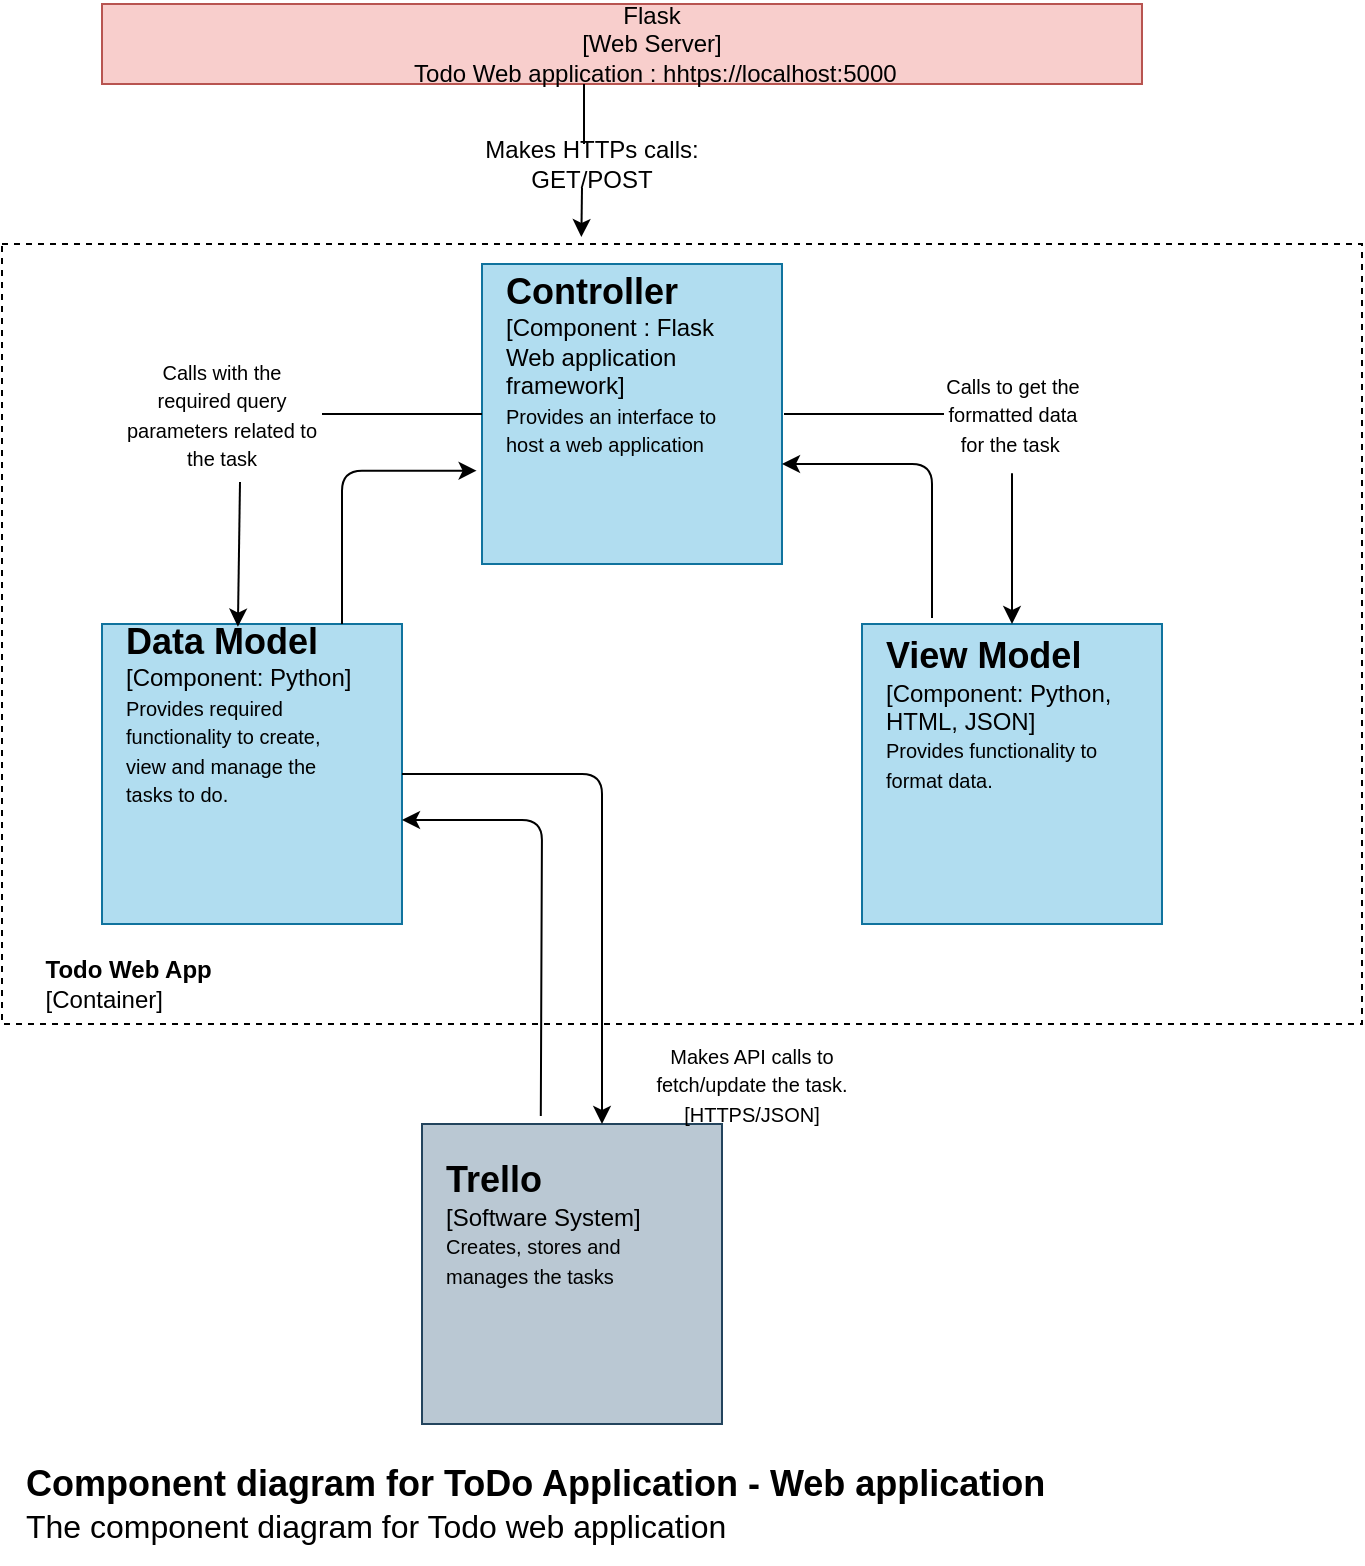 <mxfile version="14.7.6" type="device"><diagram id="FW4MzqpD1bi7_bXe_OW3" name="Component-diagram"><mxGraphModel dx="782" dy="436" grid="1" gridSize="10" guides="1" tooltips="1" connect="1" arrows="1" fold="1" page="1" pageScale="1" pageWidth="1100" pageHeight="850" math="0" shadow="0"><root><mxCell id="GQyCvo5hpHKyU_DIXNSz-0"/><mxCell id="GQyCvo5hpHKyU_DIXNSz-1" parent="GQyCvo5hpHKyU_DIXNSz-0"/><mxCell id="32jd5pBExv-C8SrgEdwa-0" value="" style="endArrow=classic;html=1;startArrow=none;entryX=0.426;entryY=-0.009;entryDx=0;entryDy=0;entryPerimeter=0;" parent="GQyCvo5hpHKyU_DIXNSz-1" target="pf3nLc4i9z6XqUislBip-3" edge="1"><mxGeometry width="50" height="50" relative="1" as="geometry"><mxPoint x="360" y="132" as="sourcePoint"/><mxPoint x="359" y="150" as="targetPoint"/><Array as="points"/></mxGeometry></mxCell><mxCell id="pf3nLc4i9z6XqUislBip-1" value="" style="rounded=0;whiteSpace=wrap;html=1;fillColor=#f8cecc;strokeColor=#b85450;" parent="GQyCvo5hpHKyU_DIXNSz-1" vertex="1"><mxGeometry x="120" y="40" width="520" height="40" as="geometry"/></mxCell><mxCell id="pf3nLc4i9z6XqUislBip-2" value="&lt;font&gt;Flask&lt;br&gt;[Web Server]&lt;br&gt;&amp;nbsp;Todo Web application : hhtps://localhost:5000&lt;br&gt;&lt;/font&gt;" style="text;html=1;strokeColor=none;fillColor=none;align=center;verticalAlign=middle;whiteSpace=wrap;rounded=0;" parent="GQyCvo5hpHKyU_DIXNSz-1" vertex="1"><mxGeometry x="220" y="50" width="350" height="20" as="geometry"/></mxCell><mxCell id="pf3nLc4i9z6XqUislBip-3" value="" style="rounded=0;whiteSpace=wrap;html=1;dashed=1;" parent="GQyCvo5hpHKyU_DIXNSz-1" vertex="1"><mxGeometry x="70" y="160" width="680" height="390" as="geometry"/></mxCell><mxCell id="32jd5pBExv-C8SrgEdwa-1" value="Makes HTTPs calls: GET/POST" style="text;html=1;strokeColor=none;fillColor=none;align=center;verticalAlign=middle;whiteSpace=wrap;rounded=0;dashed=1;" parent="GQyCvo5hpHKyU_DIXNSz-1" vertex="1"><mxGeometry x="310" y="110" width="110" height="20" as="geometry"/></mxCell><mxCell id="32jd5pBExv-C8SrgEdwa-4" value="" style="endArrow=none;html=1;" parent="GQyCvo5hpHKyU_DIXNSz-1" edge="1"><mxGeometry width="50" height="50" relative="1" as="geometry"><mxPoint x="361" y="80" as="sourcePoint"/><mxPoint x="361" y="110" as="targetPoint"/><Array as="points"/></mxGeometry></mxCell><mxCell id="X9jqxJZ0jlS0sDNikLCz-0" value="&lt;font&gt;&lt;b style=&quot;font-size: 18px&quot;&gt;Component diagram for ToDo Application - Web application&lt;/b&gt;&lt;br&gt;&lt;font size=&quot;3&quot;&gt;The component diagram for Todo web application&lt;/font&gt;&lt;br&gt;&lt;/font&gt;" style="text;html=1;strokeColor=none;fillColor=none;align=left;verticalAlign=middle;whiteSpace=wrap;rounded=0;dashed=1;" parent="GQyCvo5hpHKyU_DIXNSz-1" vertex="1"><mxGeometry x="80" y="760" width="560" height="60" as="geometry"/></mxCell><mxCell id="z9LeLM2x92s3DRE9Kd_O-0" value="" style="whiteSpace=wrap;html=1;aspect=fixed;fillColor=#b1ddf0;strokeColor=#10739e;fontColor=#FFFFFF;" parent="GQyCvo5hpHKyU_DIXNSz-1" vertex="1"><mxGeometry x="310" y="170" width="150" height="150" as="geometry"/></mxCell><mxCell id="EW4wNNwEgsnTn_MRe4_h-1" value="&lt;font&gt;&lt;b style=&quot;font-size: 18px&quot;&gt;Controller&amp;nbsp;&lt;/b&gt;&lt;br&gt;&lt;font&gt;&lt;font style=&quot;font-size: 12px&quot;&gt;[Component : Flask Web application framework]&lt;/font&gt;&lt;br&gt;&lt;/font&gt;&lt;font style=&quot;font-size: 10px&quot;&gt;Provides an interface to host a web application&lt;/font&gt;&lt;br&gt;&lt;/font&gt;" style="text;html=1;strokeColor=none;fillColor=none;align=left;verticalAlign=middle;whiteSpace=wrap;rounded=0;dashed=1;" parent="GQyCvo5hpHKyU_DIXNSz-1" vertex="1"><mxGeometry x="320" y="190" width="110" height="60" as="geometry"/></mxCell><mxCell id="XUHHs-ad9VAgxnzar4t6-0" value="" style="whiteSpace=wrap;html=1;aspect=fixed;fillColor=#b1ddf0;strokeColor=#10739e;" parent="GQyCvo5hpHKyU_DIXNSz-1" vertex="1"><mxGeometry x="120" y="350" width="150" height="150" as="geometry"/></mxCell><mxCell id="XUHHs-ad9VAgxnzar4t6-1" value="" style="whiteSpace=wrap;html=1;aspect=fixed;fillColor=#b1ddf0;strokeColor=#10739e;" parent="GQyCvo5hpHKyU_DIXNSz-1" vertex="1"><mxGeometry x="500" y="350" width="150" height="150" as="geometry"/></mxCell><mxCell id="l6P1RtFVuEqtnglBwPDo-0" value="" style="whiteSpace=wrap;html=1;aspect=fixed;fillColor=#bac8d3;strokeColor=#23445d;" parent="GQyCvo5hpHKyU_DIXNSz-1" vertex="1"><mxGeometry x="280" y="600" width="150" height="150" as="geometry"/></mxCell><mxCell id="qkb4OYGuKkiFiWLm5Ae2-0" value="&lt;font&gt;&lt;b style=&quot;font-size: 18px&quot;&gt;Data Model&amp;nbsp;&lt;/b&gt;&lt;br&gt;&lt;font&gt;&lt;font style=&quot;font-size: 12px&quot;&gt;[Component: Python]&lt;/font&gt;&lt;br&gt;&lt;/font&gt;&lt;font style=&quot;font-size: 10px&quot;&gt;Provides required functionality to create, view and manage the tasks to do.&lt;/font&gt;&lt;br&gt;&lt;/font&gt;" style="text;html=1;strokeColor=none;fillColor=none;align=left;verticalAlign=middle;whiteSpace=wrap;rounded=0;dashed=1;" parent="GQyCvo5hpHKyU_DIXNSz-1" vertex="1"><mxGeometry x="130" y="365" width="120" height="60" as="geometry"/></mxCell><mxCell id="qkb4OYGuKkiFiWLm5Ae2-1" value="&lt;font&gt;&lt;b style=&quot;font-size: 18px&quot;&gt;View Model&amp;nbsp;&lt;/b&gt;&lt;br&gt;&lt;font&gt;&lt;font style=&quot;font-size: 12px&quot;&gt;[Component: Python, HTML, JSON]&lt;/font&gt;&lt;br&gt;&lt;/font&gt;&lt;font style=&quot;font-size: 10px&quot;&gt;Provides functionality to format data.&amp;nbsp;&amp;nbsp;&lt;/font&gt;&lt;br&gt;&lt;/font&gt;" style="text;html=1;strokeColor=none;fillColor=none;align=left;verticalAlign=middle;whiteSpace=wrap;rounded=0;dashed=1;" parent="GQyCvo5hpHKyU_DIXNSz-1" vertex="1"><mxGeometry x="510" y="365" width="130" height="60" as="geometry"/></mxCell><mxCell id="qkb4OYGuKkiFiWLm5Ae2-2" value="&lt;font&gt;&lt;b style=&quot;font-size: 18px&quot;&gt;Trello&amp;nbsp;&lt;/b&gt;&lt;br&gt;&lt;font&gt;&lt;font style=&quot;font-size: 12px&quot;&gt;[Software System]&lt;/font&gt;&lt;br&gt;&lt;/font&gt;&lt;span style=&quot;text-align: center&quot;&gt;&lt;font style=&quot;font-size: 10px&quot;&gt;Creates, stores and manages the tasks&lt;/font&gt;&lt;/span&gt;&lt;br&gt;&lt;/font&gt;" style="text;html=1;strokeColor=none;fillColor=none;align=left;verticalAlign=middle;whiteSpace=wrap;rounded=0;dashed=1;" parent="GQyCvo5hpHKyU_DIXNSz-1" vertex="1"><mxGeometry x="290" y="620" width="110" height="60" as="geometry"/></mxCell><mxCell id="nvHuLfUgi9HfrykiU0Ds-1" value="" style="endArrow=classic;startArrow=none;html=1;entryX=0.5;entryY=0;entryDx=0;entryDy=0;" parent="GQyCvo5hpHKyU_DIXNSz-1" target="XUHHs-ad9VAgxnzar4t6-1" edge="1"><mxGeometry width="50" height="50" relative="1" as="geometry"><mxPoint x="575" y="300" as="sourcePoint"/><mxPoint x="609.75" y="230.0" as="targetPoint"/><Array as="points"><mxPoint x="575" y="270"/></Array></mxGeometry></mxCell><mxCell id="gXIX0340THeDQ3FPrMmf-2" value="&lt;font style=&quot;font-size: 10px&quot;&gt;Calls with the required query parameters related to the task&lt;/font&gt;" style="text;html=1;strokeColor=none;fillColor=none;align=center;verticalAlign=middle;whiteSpace=wrap;rounded=0;dashed=1;" parent="GQyCvo5hpHKyU_DIXNSz-1" vertex="1"><mxGeometry x="130" y="220" width="100" height="50" as="geometry"/></mxCell><mxCell id="gXIX0340THeDQ3FPrMmf-3" value="" style="endArrow=none;startArrow=classic;html=1;exitX=0.453;exitY=0.009;exitDx=0;exitDy=0;exitPerimeter=0;" parent="GQyCvo5hpHKyU_DIXNSz-1" source="XUHHs-ad9VAgxnzar4t6-0" edge="1"><mxGeometry width="50" height="50" relative="1" as="geometry"><mxPoint x="187.95" y="351.35" as="sourcePoint"/><mxPoint x="189" y="279" as="targetPoint"/><Array as="points"/></mxGeometry></mxCell><mxCell id="gXIX0340THeDQ3FPrMmf-4" value="&lt;font style=&quot;font-size: 10px&quot;&gt;Calls to get the formatted data for the task&amp;nbsp;&lt;/font&gt;" style="text;html=1;strokeColor=none;fillColor=none;align=center;verticalAlign=middle;whiteSpace=wrap;rounded=0;dashed=1;" parent="GQyCvo5hpHKyU_DIXNSz-1" vertex="1"><mxGeometry x="537.5" y="220" width="75" height="50" as="geometry"/></mxCell><mxCell id="gXIX0340THeDQ3FPrMmf-6" value="&lt;font style=&quot;font-size: 10px&quot;&gt;Makes API calls to fetch/update the task.&lt;br&gt;[HTTPS/JSON]&lt;/font&gt;" style="text;html=1;strokeColor=none;fillColor=none;align=center;verticalAlign=middle;whiteSpace=wrap;rounded=0;dashed=1;" parent="GQyCvo5hpHKyU_DIXNSz-1" vertex="1"><mxGeometry x="380" y="570" width="130" height="20" as="geometry"/></mxCell><mxCell id="gXIX0340THeDQ3FPrMmf-15" value="" style="endArrow=classic;html=1;exitX=1;exitY=0.5;exitDx=0;exitDy=0;" parent="GQyCvo5hpHKyU_DIXNSz-1" source="XUHHs-ad9VAgxnzar4t6-0" edge="1"><mxGeometry width="50" height="50" relative="1" as="geometry"><mxPoint x="380" y="500" as="sourcePoint"/><mxPoint x="370" y="600" as="targetPoint"/><Array as="points"><mxPoint x="370" y="425"/></Array></mxGeometry></mxCell><mxCell id="gXIX0340THeDQ3FPrMmf-16" value="&lt;b&gt;Todo Web App&amp;nbsp;&lt;/b&gt;&lt;br&gt;&lt;div style=&quot;text-align: left&quot;&gt;&lt;span&gt;[Container]&lt;/span&gt;&lt;/div&gt;" style="text;html=1;strokeColor=none;fillColor=none;align=center;verticalAlign=middle;whiteSpace=wrap;rounded=0;dashed=1;" parent="GQyCvo5hpHKyU_DIXNSz-1" vertex="1"><mxGeometry x="80" y="520" width="110" height="20" as="geometry"/></mxCell><mxCell id="6t6Mw0-E88yZ38NeK-_k-2" value="" style="endArrow=none;html=1;fontColor=#000000;exitX=1;exitY=0.5;exitDx=0;exitDy=0;entryX=0;entryY=0.5;entryDx=0;entryDy=0;" edge="1" parent="GQyCvo5hpHKyU_DIXNSz-1" source="gXIX0340THeDQ3FPrMmf-2" target="z9LeLM2x92s3DRE9Kd_O-0"><mxGeometry width="50" height="50" relative="1" as="geometry"><mxPoint x="247" y="283" as="sourcePoint"/><mxPoint x="297" y="233" as="targetPoint"/><Array as="points"/></mxGeometry></mxCell><mxCell id="6t6Mw0-E88yZ38NeK-_k-6" value="" style="endArrow=classic;html=1;fontColor=#000000;edgeStyle=orthogonalEdgeStyle;entryX=-0.018;entryY=0.689;entryDx=0;entryDy=0;entryPerimeter=0;" edge="1" parent="GQyCvo5hpHKyU_DIXNSz-1" target="z9LeLM2x92s3DRE9Kd_O-0"><mxGeometry width="50" height="50" relative="1" as="geometry"><mxPoint x="240" y="350" as="sourcePoint"/><mxPoint x="290" y="270" as="targetPoint"/><Array as="points"><mxPoint x="240" y="273"/></Array></mxGeometry></mxCell><mxCell id="6t6Mw0-E88yZ38NeK-_k-7" value="" style="endArrow=none;html=1;fontColor=#000000;exitX=1;exitY=0.5;exitDx=0;exitDy=0;entryX=0;entryY=0.5;entryDx=0;entryDy=0;" edge="1" parent="GQyCvo5hpHKyU_DIXNSz-1"><mxGeometry width="50" height="50" relative="1" as="geometry"><mxPoint x="461" y="245" as="sourcePoint"/><mxPoint x="541" y="245" as="targetPoint"/><Array as="points"/></mxGeometry></mxCell><mxCell id="6t6Mw0-E88yZ38NeK-_k-8" value="" style="endArrow=classic;html=1;fontColor=#000000;edgeStyle=orthogonalEdgeStyle;" edge="1" parent="GQyCvo5hpHKyU_DIXNSz-1"><mxGeometry width="50" height="50" relative="1" as="geometry"><mxPoint x="535" y="347" as="sourcePoint"/><mxPoint x="460" y="270" as="targetPoint"/><Array as="points"><mxPoint x="535" y="270"/><mxPoint x="480" y="270"/></Array></mxGeometry></mxCell><mxCell id="6t6Mw0-E88yZ38NeK-_k-9" value="" style="endArrow=classic;html=1;entryX=1;entryY=0.653;entryDx=0;entryDy=0;entryPerimeter=0;exitX=0.396;exitY=-0.027;exitDx=0;exitDy=0;exitPerimeter=0;" edge="1" parent="GQyCvo5hpHKyU_DIXNSz-1" source="l6P1RtFVuEqtnglBwPDo-0" target="XUHHs-ad9VAgxnzar4t6-0"><mxGeometry width="50" height="50" relative="1" as="geometry"><mxPoint x="320" y="600" as="sourcePoint"/><mxPoint x="370" y="620" as="targetPoint"/><Array as="points"><mxPoint x="340" y="448"/></Array></mxGeometry></mxCell></root></mxGraphModel></diagram></mxfile>